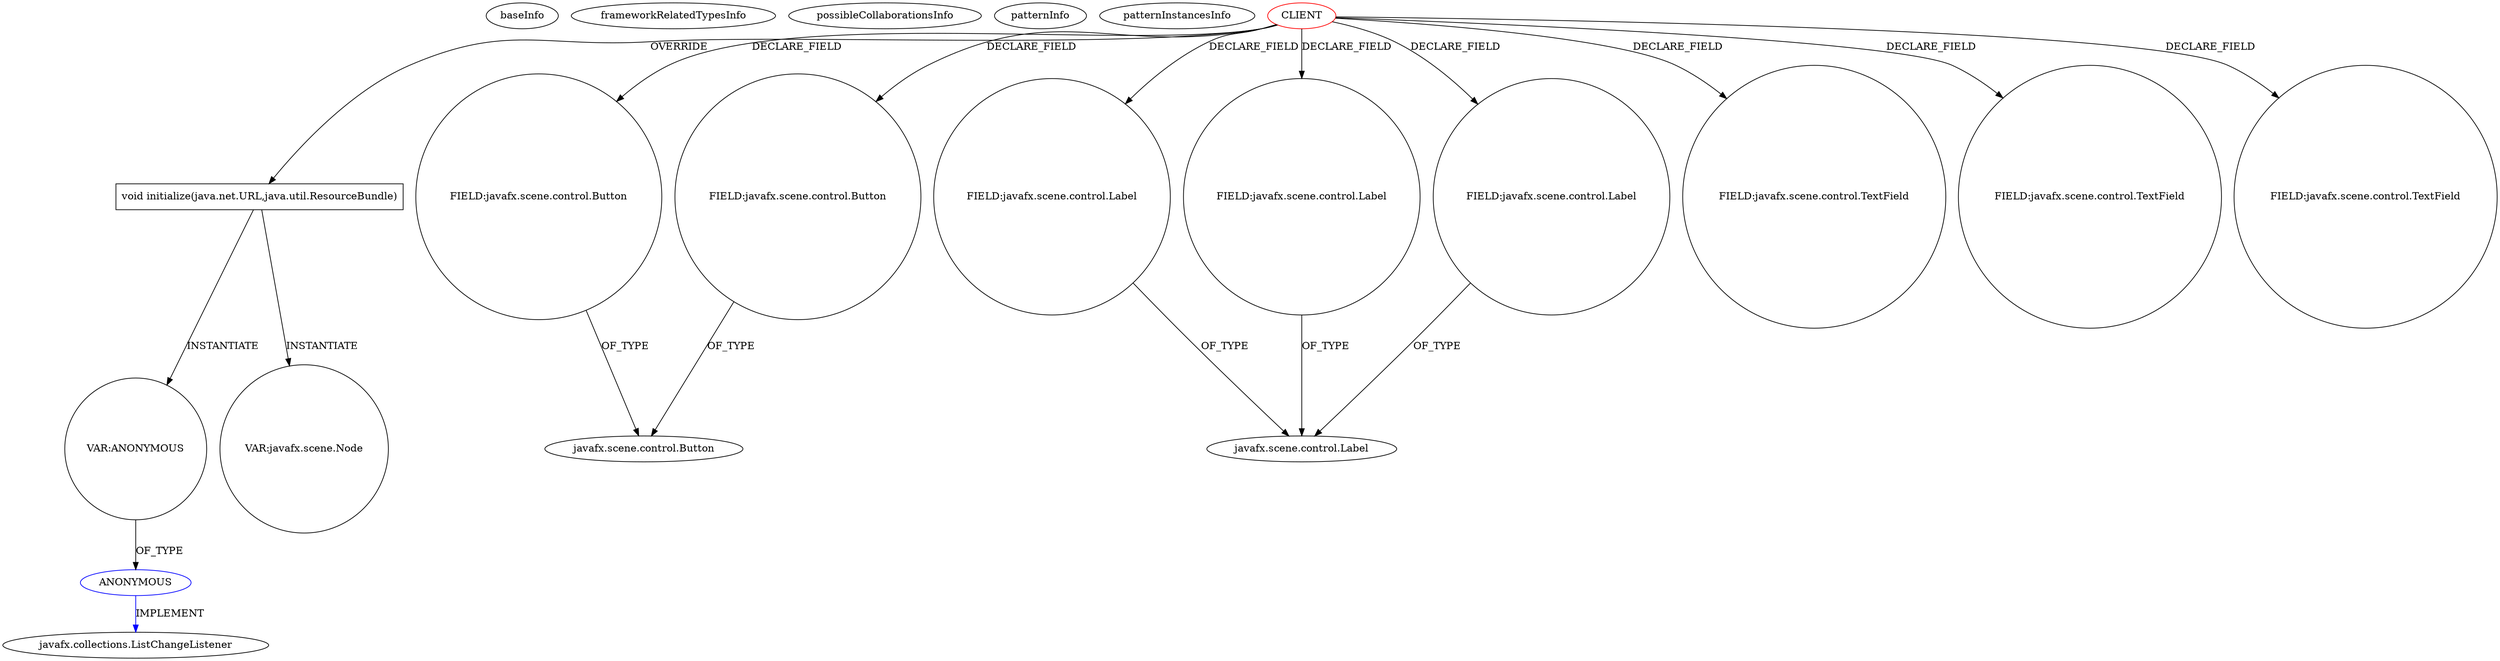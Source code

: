 digraph {
baseInfo[graphId=1768,category="pattern",isAnonymous=false,possibleRelation=false]
frameworkRelatedTypesInfo[]
possibleCollaborationsInfo[]
patternInfo[frequency=2.0,patternRootClient=0]
patternInstancesInfo[0="7thwheel-medaka-chan~/7thwheel-medaka-chan/medaka-chan-master/src/seventhwheel/pos/controller/PosController.java~PosController~30",1="bianconejo-CEFX~/bianconejo-CEFX/CEFX-master/src/cefx/CECommandeController.java~CECommandeController~2084"]
331[label="javafx.collections.ListChangeListener",vertexType="FRAMEWORK_INTERFACE_TYPE",isFrameworkType=false]
330[label="ANONYMOUS",vertexType="REFERENCE_ANONYMOUS_DECLARATION",isFrameworkType=false,color=blue]
329[label="VAR:ANONYMOUS",vertexType="VARIABLE_EXPRESION",isFrameworkType=false,shape=circle]
104[label="void initialize(java.net.URL,java.util.ResourceBundle)",vertexType="OVERRIDING_METHOD_DECLARATION",isFrameworkType=false,shape=box]
0[label="CLIENT",vertexType="ROOT_CLIENT_CLASS_DECLARATION",isFrameworkType=false,color=red]
18[label="FIELD:javafx.scene.control.Button",vertexType="FIELD_DECLARATION",isFrameworkType=false,shape=circle]
10[label="FIELD:javafx.scene.control.Button",vertexType="FIELD_DECLARATION",isFrameworkType=false,shape=circle]
56[label="FIELD:javafx.scene.control.Label",vertexType="FIELD_DECLARATION",isFrameworkType=false,shape=circle]
55[label="javafx.scene.control.Label",vertexType="FRAMEWORK_CLASS_TYPE",isFrameworkType=false]
58[label="FIELD:javafx.scene.control.Label",vertexType="FIELD_DECLARATION",isFrameworkType=false,shape=circle]
54[label="FIELD:javafx.scene.control.Label",vertexType="FIELD_DECLARATION",isFrameworkType=false,shape=circle]
7[label="javafx.scene.control.Button",vertexType="FRAMEWORK_CLASS_TYPE",isFrameworkType=false]
96[label="FIELD:javafx.scene.control.TextField",vertexType="FIELD_DECLARATION",isFrameworkType=false,shape=circle]
86[label="FIELD:javafx.scene.control.TextField",vertexType="FIELD_DECLARATION",isFrameworkType=false,shape=circle]
88[label="FIELD:javafx.scene.control.TextField",vertexType="FIELD_DECLARATION",isFrameworkType=false,shape=circle]
460[label="VAR:javafx.scene.Node",vertexType="VARIABLE_EXPRESION",isFrameworkType=false,shape=circle]
0->104[label="OVERRIDE"]
0->54[label="DECLARE_FIELD"]
0->88[label="DECLARE_FIELD"]
56->55[label="OF_TYPE"]
330->331[label="IMPLEMENT",color=blue]
329->330[label="OF_TYPE"]
104->329[label="INSTANTIATE"]
0->58[label="DECLARE_FIELD"]
0->96[label="DECLARE_FIELD"]
10->7[label="OF_TYPE"]
54->55[label="OF_TYPE"]
58->55[label="OF_TYPE"]
0->86[label="DECLARE_FIELD"]
0->56[label="DECLARE_FIELD"]
18->7[label="OF_TYPE"]
104->460[label="INSTANTIATE"]
0->18[label="DECLARE_FIELD"]
0->10[label="DECLARE_FIELD"]
}
